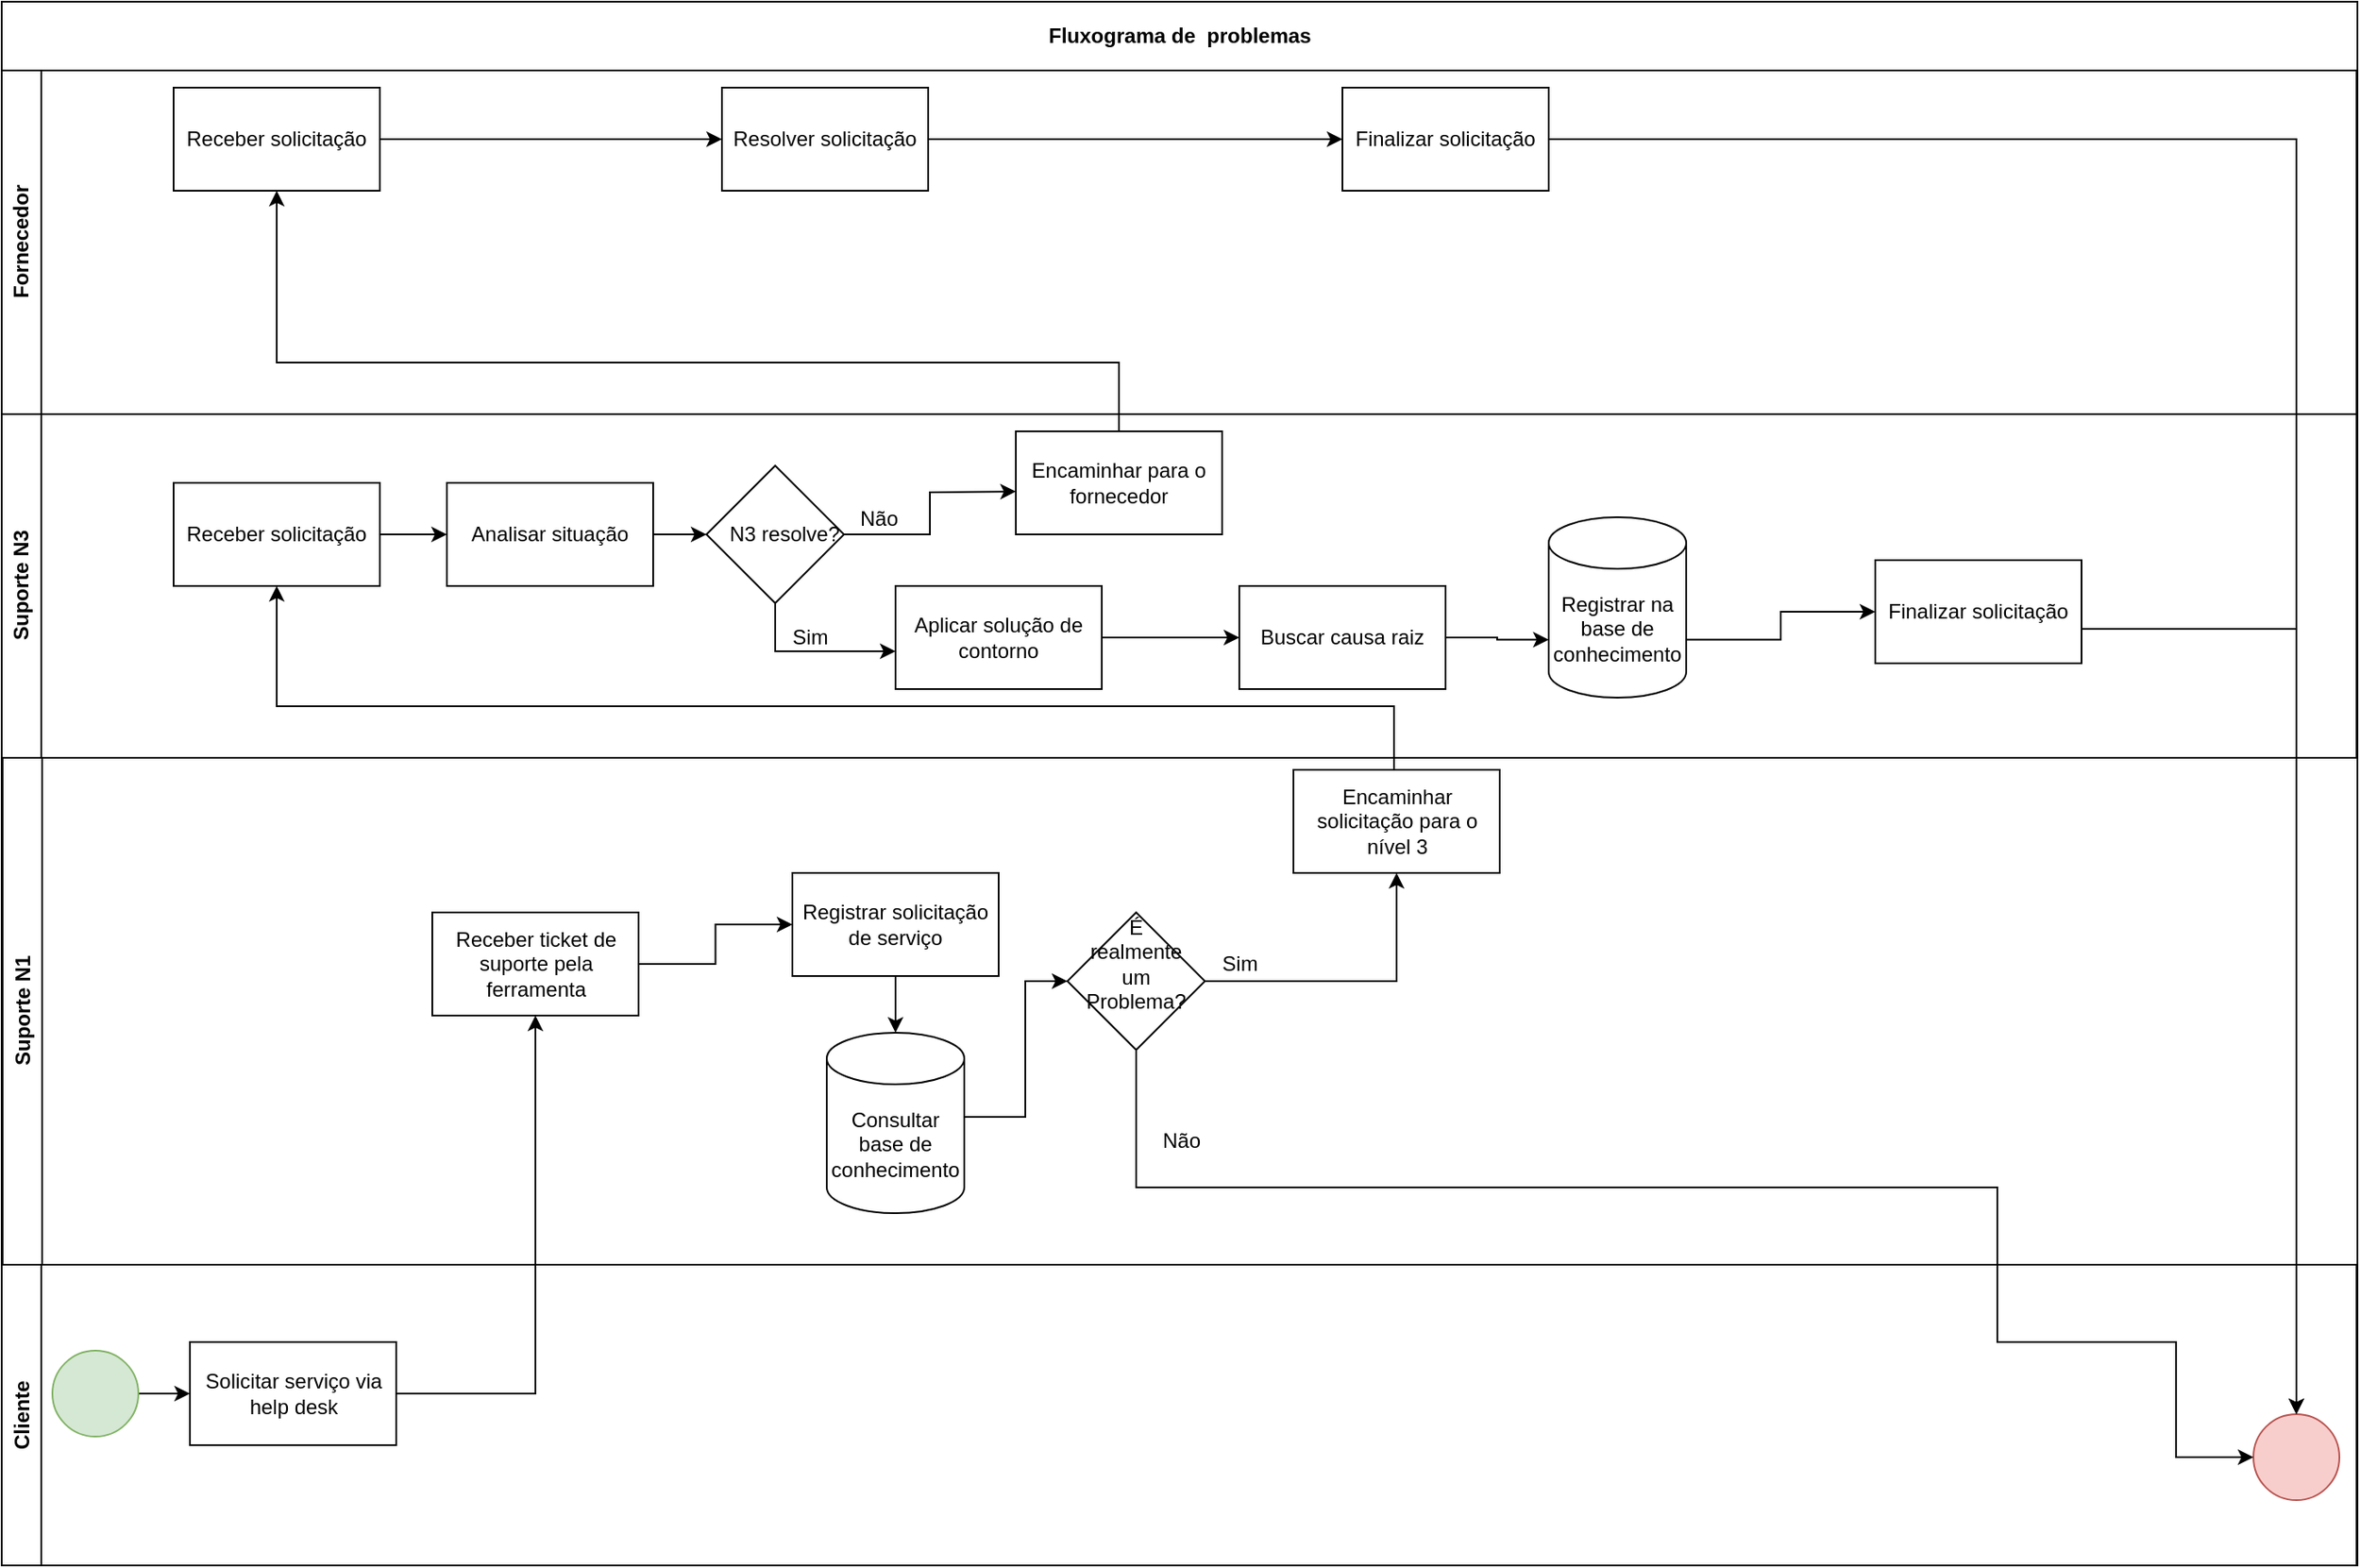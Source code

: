 <mxfile version="22.0.3" type="device">
  <diagram name="Página-1" id="_6nyS_gmHgbZPcV67bB7">
    <mxGraphModel dx="1036" dy="599" grid="1" gridSize="10" guides="1" tooltips="1" connect="1" arrows="1" fold="1" page="1" pageScale="1" pageWidth="1169" pageHeight="1654" math="0" shadow="0">
      <root>
        <mxCell id="0" />
        <mxCell id="1" parent="0" />
        <mxCell id="4VO9pOmTUZTED2HqAJUy-2" value="Fluxograma de&amp;nbsp; problemas" style="swimlane;whiteSpace=wrap;html=1;startSize=40;" parent="1" vertex="1">
          <mxGeometry x="750" y="30" width="1370.5" height="910" as="geometry" />
        </mxCell>
        <mxCell id="4VO9pOmTUZTED2HqAJUy-3" value="Suporte N3" style="swimlane;horizontal=0;whiteSpace=wrap;html=1;" parent="4VO9pOmTUZTED2HqAJUy-2" vertex="1">
          <mxGeometry y="240" width="1370" height="200" as="geometry" />
        </mxCell>
        <mxCell id="4VO9pOmTUZTED2HqAJUy-4" value="Finalizar solicitação" style="rounded=0;whiteSpace=wrap;html=1;" parent="4VO9pOmTUZTED2HqAJUy-3" vertex="1">
          <mxGeometry x="1090" y="85" width="120" height="60" as="geometry" />
        </mxCell>
        <mxCell id="4VO9pOmTUZTED2HqAJUy-5" value="Receber solicitação" style="rounded=0;whiteSpace=wrap;html=1;" parent="4VO9pOmTUZTED2HqAJUy-3" vertex="1">
          <mxGeometry x="100" y="40" width="120" height="60" as="geometry" />
        </mxCell>
        <mxCell id="4VO9pOmTUZTED2HqAJUy-6" value="Analisar situação" style="whiteSpace=wrap;html=1;rounded=0;" parent="4VO9pOmTUZTED2HqAJUy-3" vertex="1">
          <mxGeometry x="259" y="40" width="120" height="60" as="geometry" />
        </mxCell>
        <mxCell id="4VO9pOmTUZTED2HqAJUy-7" value="" style="edgeStyle=orthogonalEdgeStyle;rounded=0;orthogonalLoop=1;jettySize=auto;html=1;" parent="4VO9pOmTUZTED2HqAJUy-3" source="4VO9pOmTUZTED2HqAJUy-5" target="4VO9pOmTUZTED2HqAJUy-6" edge="1">
          <mxGeometry relative="1" as="geometry" />
        </mxCell>
        <mxCell id="4VO9pOmTUZTED2HqAJUy-8" value="" style="edgeStyle=orthogonalEdgeStyle;rounded=0;orthogonalLoop=1;jettySize=auto;html=1;entryX=0.5;entryY=1;entryDx=0;entryDy=0;" parent="4VO9pOmTUZTED2HqAJUy-3" source="4VO9pOmTUZTED2HqAJUy-9" edge="1">
          <mxGeometry relative="1" as="geometry">
            <mxPoint x="590" y="45" as="targetPoint" />
          </mxGeometry>
        </mxCell>
        <mxCell id="4VO9pOmTUZTED2HqAJUy-9" value="" style="rhombus;whiteSpace=wrap;html=1;rounded=0;" parent="4VO9pOmTUZTED2HqAJUy-3" vertex="1">
          <mxGeometry x="410" y="30" width="80" height="80" as="geometry" />
        </mxCell>
        <mxCell id="4VO9pOmTUZTED2HqAJUy-10" value="" style="edgeStyle=orthogonalEdgeStyle;rounded=0;orthogonalLoop=1;jettySize=auto;html=1;" parent="4VO9pOmTUZTED2HqAJUy-3" source="4VO9pOmTUZTED2HqAJUy-6" target="4VO9pOmTUZTED2HqAJUy-9" edge="1">
          <mxGeometry relative="1" as="geometry" />
        </mxCell>
        <mxCell id="4VO9pOmTUZTED2HqAJUy-11" value="N3 resolve?" style="text;html=1;align=center;verticalAlign=middle;resizable=0;points=[];autosize=1;strokeColor=none;fillColor=none;" parent="4VO9pOmTUZTED2HqAJUy-3" vertex="1">
          <mxGeometry x="410" y="55" width="90" height="30" as="geometry" />
        </mxCell>
        <mxCell id="4VO9pOmTUZTED2HqAJUy-12" value="Aplicar solução de contorno" style="whiteSpace=wrap;html=1;rounded=0;" parent="4VO9pOmTUZTED2HqAJUy-3" vertex="1">
          <mxGeometry x="520" y="100" width="120" height="60" as="geometry" />
        </mxCell>
        <mxCell id="4VO9pOmTUZTED2HqAJUy-13" value="" style="edgeStyle=orthogonalEdgeStyle;rounded=0;orthogonalLoop=1;jettySize=auto;html=1;" parent="4VO9pOmTUZTED2HqAJUy-3" source="4VO9pOmTUZTED2HqAJUy-9" target="4VO9pOmTUZTED2HqAJUy-12" edge="1">
          <mxGeometry relative="1" as="geometry">
            <Array as="points">
              <mxPoint x="450" y="138" />
            </Array>
          </mxGeometry>
        </mxCell>
        <mxCell id="4VO9pOmTUZTED2HqAJUy-14" value="Sim" style="text;html=1;align=center;verticalAlign=middle;resizable=0;points=[];autosize=1;strokeColor=none;fillColor=none;" parent="4VO9pOmTUZTED2HqAJUy-3" vertex="1">
          <mxGeometry x="450" y="115" width="40" height="30" as="geometry" />
        </mxCell>
        <mxCell id="4VO9pOmTUZTED2HqAJUy-82" value="" style="edgeStyle=orthogonalEdgeStyle;rounded=0;orthogonalLoop=1;jettySize=auto;html=1;entryX=0;entryY=0;entryDx=0;entryDy=71.25;entryPerimeter=0;" parent="4VO9pOmTUZTED2HqAJUy-3" source="4VO9pOmTUZTED2HqAJUy-16" target="vFVCbzbv6Hf4fSTV4lMY-1" edge="1">
          <mxGeometry relative="1" as="geometry">
            <mxPoint x="884" y="130" as="targetPoint" />
          </mxGeometry>
        </mxCell>
        <mxCell id="4VO9pOmTUZTED2HqAJUy-16" value="Buscar causa raiz" style="whiteSpace=wrap;html=1;rounded=0;" parent="4VO9pOmTUZTED2HqAJUy-3" vertex="1">
          <mxGeometry x="720" y="100" width="120" height="60" as="geometry" />
        </mxCell>
        <mxCell id="4VO9pOmTUZTED2HqAJUy-17" value="" style="edgeStyle=orthogonalEdgeStyle;rounded=0;orthogonalLoop=1;jettySize=auto;html=1;" parent="4VO9pOmTUZTED2HqAJUy-3" source="4VO9pOmTUZTED2HqAJUy-12" target="4VO9pOmTUZTED2HqAJUy-16" edge="1">
          <mxGeometry relative="1" as="geometry" />
        </mxCell>
        <mxCell id="4VO9pOmTUZTED2HqAJUy-18" value="Não&lt;br&gt;" style="text;html=1;align=center;verticalAlign=middle;resizable=0;points=[];autosize=1;strokeColor=none;fillColor=none;" parent="4VO9pOmTUZTED2HqAJUy-3" vertex="1">
          <mxGeometry x="485" y="46" width="50" height="30" as="geometry" />
        </mxCell>
        <mxCell id="4VO9pOmTUZTED2HqAJUy-19" value="Encaminhar para o fornecedor" style="rounded=0;whiteSpace=wrap;html=1;" parent="4VO9pOmTUZTED2HqAJUy-3" vertex="1">
          <mxGeometry x="590" y="10" width="120" height="60" as="geometry" />
        </mxCell>
        <mxCell id="4VO9pOmTUZTED2HqAJUy-83" style="edgeStyle=orthogonalEdgeStyle;rounded=0;orthogonalLoop=1;jettySize=auto;html=1;exitX=1;exitY=0;exitDx=0;exitDy=71.25;exitPerimeter=0;" parent="4VO9pOmTUZTED2HqAJUy-3" source="vFVCbzbv6Hf4fSTV4lMY-1" target="4VO9pOmTUZTED2HqAJUy-4" edge="1">
          <mxGeometry relative="1" as="geometry">
            <mxPoint x="1004" y="130" as="sourcePoint" />
          </mxGeometry>
        </mxCell>
        <mxCell id="vFVCbzbv6Hf4fSTV4lMY-1" value="Registrar na base de conhecimento" style="shape=cylinder3;whiteSpace=wrap;html=1;boundedLbl=1;backgroundOutline=1;size=15;" parent="4VO9pOmTUZTED2HqAJUy-3" vertex="1">
          <mxGeometry x="900" y="60" width="80" height="105" as="geometry" />
        </mxCell>
        <mxCell id="4VO9pOmTUZTED2HqAJUy-22" value="Fornecedor" style="swimlane;horizontal=0;whiteSpace=wrap;html=1;" parent="4VO9pOmTUZTED2HqAJUy-2" vertex="1">
          <mxGeometry y="40" width="1370" height="200" as="geometry" />
        </mxCell>
        <mxCell id="4VO9pOmTUZTED2HqAJUy-23" value="" style="edgeStyle=orthogonalEdgeStyle;rounded=0;orthogonalLoop=1;jettySize=auto;html=1;" parent="4VO9pOmTUZTED2HqAJUy-22" source="4VO9pOmTUZTED2HqAJUy-24" target="4VO9pOmTUZTED2HqAJUy-25" edge="1">
          <mxGeometry relative="1" as="geometry" />
        </mxCell>
        <mxCell id="4VO9pOmTUZTED2HqAJUy-24" value="Receber solicitação" style="rounded=0;whiteSpace=wrap;html=1;" parent="4VO9pOmTUZTED2HqAJUy-22" vertex="1">
          <mxGeometry x="100" y="10" width="120" height="60" as="geometry" />
        </mxCell>
        <mxCell id="4VO9pOmTUZTED2HqAJUy-25" value="Resolver solicitação" style="whiteSpace=wrap;html=1;rounded=0;" parent="4VO9pOmTUZTED2HqAJUy-22" vertex="1">
          <mxGeometry x="419" y="10" width="120" height="60" as="geometry" />
        </mxCell>
        <mxCell id="4VO9pOmTUZTED2HqAJUy-26" value="Finalizar solicitação" style="rounded=0;whiteSpace=wrap;html=1;" parent="4VO9pOmTUZTED2HqAJUy-22" vertex="1">
          <mxGeometry x="780" y="10" width="120" height="60" as="geometry" />
        </mxCell>
        <mxCell id="4VO9pOmTUZTED2HqAJUy-27" value="&lt;div style=&quot;text-align: justify;&quot;&gt;Suporte N1&lt;/div&gt;" style="swimlane;horizontal=0;whiteSpace=wrap;html=1;" parent="4VO9pOmTUZTED2HqAJUy-2" vertex="1">
          <mxGeometry x="0.5" y="440" width="1370" height="295" as="geometry" />
        </mxCell>
        <mxCell id="4VO9pOmTUZTED2HqAJUy-28" value="" style="edgeStyle=orthogonalEdgeStyle;rounded=0;orthogonalLoop=1;jettySize=auto;html=1;" parent="4VO9pOmTUZTED2HqAJUy-27" source="4VO9pOmTUZTED2HqAJUy-29" target="4VO9pOmTUZTED2HqAJUy-31" edge="1">
          <mxGeometry relative="1" as="geometry" />
        </mxCell>
        <mxCell id="4VO9pOmTUZTED2HqAJUy-29" value="Receber ticket de suporte pela ferramenta" style="whiteSpace=wrap;html=1;rounded=0;" parent="4VO9pOmTUZTED2HqAJUy-27" vertex="1">
          <mxGeometry x="250" y="90" width="120" height="60" as="geometry" />
        </mxCell>
        <mxCell id="4VO9pOmTUZTED2HqAJUy-30" value="" style="edgeStyle=orthogonalEdgeStyle;rounded=0;orthogonalLoop=1;jettySize=auto;html=1;" parent="4VO9pOmTUZTED2HqAJUy-27" source="4VO9pOmTUZTED2HqAJUy-31" edge="1">
          <mxGeometry relative="1" as="geometry">
            <mxPoint x="519.5" y="160" as="targetPoint" />
          </mxGeometry>
        </mxCell>
        <mxCell id="4VO9pOmTUZTED2HqAJUy-31" value="Registrar solicitação de serviço" style="whiteSpace=wrap;html=1;rounded=0;" parent="4VO9pOmTUZTED2HqAJUy-27" vertex="1">
          <mxGeometry x="459.5" y="67" width="120" height="60" as="geometry" />
        </mxCell>
        <mxCell id="4VO9pOmTUZTED2HqAJUy-32" value="" style="edgeStyle=orthogonalEdgeStyle;rounded=0;orthogonalLoop=1;jettySize=auto;html=1;entryX=0;entryY=0.5;entryDx=0;entryDy=0;exitX=1;exitY=0.5;exitDx=0;exitDy=0;exitPerimeter=0;" parent="4VO9pOmTUZTED2HqAJUy-27" source="vFVCbzbv6Hf4fSTV4lMY-4" target="4VO9pOmTUZTED2HqAJUy-35" edge="1">
          <mxGeometry relative="1" as="geometry">
            <mxPoint x="580" y="209" as="sourcePoint" />
            <mxPoint x="649.974" y="139.974" as="targetPoint" />
            <Array as="points">
              <mxPoint x="560" y="209" />
              <mxPoint x="595" y="209" />
              <mxPoint x="595" y="130" />
            </Array>
          </mxGeometry>
        </mxCell>
        <mxCell id="4VO9pOmTUZTED2HqAJUy-34" value="" style="edgeStyle=orthogonalEdgeStyle;rounded=0;orthogonalLoop=1;jettySize=auto;html=1;entryX=0.5;entryY=1;entryDx=0;entryDy=0;" parent="4VO9pOmTUZTED2HqAJUy-27" source="4VO9pOmTUZTED2HqAJUy-35" edge="1" target="4VO9pOmTUZTED2HqAJUy-41">
          <mxGeometry relative="1" as="geometry">
            <mxPoint x="809.5" y="130" as="targetPoint" />
          </mxGeometry>
        </mxCell>
        <mxCell id="4VO9pOmTUZTED2HqAJUy-35" value="" style="rhombus;whiteSpace=wrap;html=1;rounded=0;" parent="4VO9pOmTUZTED2HqAJUy-27" vertex="1">
          <mxGeometry x="619.5" y="90" width="80" height="80" as="geometry" />
        </mxCell>
        <mxCell id="4VO9pOmTUZTED2HqAJUy-36" value="É realmente um Problema?" style="text;html=1;strokeColor=none;fillColor=none;align=center;verticalAlign=middle;whiteSpace=wrap;rounded=0;" parent="4VO9pOmTUZTED2HqAJUy-27" vertex="1">
          <mxGeometry x="629.5" y="103.5" width="60" height="33" as="geometry" />
        </mxCell>
        <mxCell id="4VO9pOmTUZTED2HqAJUy-40" value="Sim&lt;br&gt;" style="text;html=1;align=center;verticalAlign=middle;resizable=0;points=[];autosize=1;strokeColor=none;fillColor=none;" parent="4VO9pOmTUZTED2HqAJUy-27" vertex="1">
          <mxGeometry x="699.5" y="105" width="40" height="30" as="geometry" />
        </mxCell>
        <mxCell id="4VO9pOmTUZTED2HqAJUy-41" value="Encaminhar solicitação para o nível 3" style="whiteSpace=wrap;html=1;" parent="4VO9pOmTUZTED2HqAJUy-27" vertex="1">
          <mxGeometry x="751" y="7" width="120" height="60" as="geometry" />
        </mxCell>
        <mxCell id="4VO9pOmTUZTED2HqAJUy-49" value="Não&lt;br&gt;" style="text;html=1;align=center;verticalAlign=middle;resizable=0;points=[];autosize=1;strokeColor=none;fillColor=none;" parent="4VO9pOmTUZTED2HqAJUy-27" vertex="1">
          <mxGeometry x="660" y="208" width="50" height="30" as="geometry" />
        </mxCell>
        <mxCell id="vFVCbzbv6Hf4fSTV4lMY-4" value="Consultar base de conhecimento" style="shape=cylinder3;whiteSpace=wrap;html=1;boundedLbl=1;backgroundOutline=1;size=15;" parent="4VO9pOmTUZTED2HqAJUy-27" vertex="1">
          <mxGeometry x="479.5" y="160" width="80" height="105" as="geometry" />
        </mxCell>
        <mxCell id="4VO9pOmTUZTED2HqAJUy-68" value="Cliente" style="swimlane;horizontal=0;whiteSpace=wrap;html=1;" parent="4VO9pOmTUZTED2HqAJUy-2" vertex="1">
          <mxGeometry y="735" width="1370" height="175" as="geometry" />
        </mxCell>
        <mxCell id="4VO9pOmTUZTED2HqAJUy-69" value="" style="edgeStyle=orthogonalEdgeStyle;rounded=0;orthogonalLoop=1;jettySize=auto;html=1;" parent="4VO9pOmTUZTED2HqAJUy-68" source="4VO9pOmTUZTED2HqAJUy-70" target="4VO9pOmTUZTED2HqAJUy-71" edge="1">
          <mxGeometry relative="1" as="geometry" />
        </mxCell>
        <mxCell id="4VO9pOmTUZTED2HqAJUy-70" value="" style="ellipse;whiteSpace=wrap;html=1;aspect=fixed;fillColor=#d5e8d4;strokeColor=#82b366;" parent="4VO9pOmTUZTED2HqAJUy-68" vertex="1">
          <mxGeometry x="29.5" y="50" width="50" height="50" as="geometry" />
        </mxCell>
        <mxCell id="4VO9pOmTUZTED2HqAJUy-71" value="Solicitar serviço via help desk" style="rounded=0;whiteSpace=wrap;html=1;" parent="4VO9pOmTUZTED2HqAJUy-68" vertex="1">
          <mxGeometry x="109.5" y="45" width="120" height="60" as="geometry" />
        </mxCell>
        <mxCell id="4VO9pOmTUZTED2HqAJUy-20" value="" style="ellipse;whiteSpace=wrap;html=1;aspect=fixed;fillColor=#f8cecc;strokeColor=#b85450;" parent="4VO9pOmTUZTED2HqAJUy-68" vertex="1">
          <mxGeometry x="1310" y="87" width="50" height="50" as="geometry" />
        </mxCell>
        <mxCell id="4VO9pOmTUZTED2HqAJUy-72" value="" style="edgeStyle=orthogonalEdgeStyle;rounded=0;orthogonalLoop=1;jettySize=auto;html=1;" parent="4VO9pOmTUZTED2HqAJUy-2" source="4VO9pOmTUZTED2HqAJUy-71" target="4VO9pOmTUZTED2HqAJUy-29" edge="1">
          <mxGeometry relative="1" as="geometry" />
        </mxCell>
        <mxCell id="4VO9pOmTUZTED2HqAJUy-74" style="edgeStyle=orthogonalEdgeStyle;rounded=0;orthogonalLoop=1;jettySize=auto;html=1;entryX=0.5;entryY=1;entryDx=0;entryDy=0;" parent="4VO9pOmTUZTED2HqAJUy-2" source="4VO9pOmTUZTED2HqAJUy-19" target="4VO9pOmTUZTED2HqAJUy-24" edge="1">
          <mxGeometry relative="1" as="geometry">
            <Array as="points">
              <mxPoint x="650" y="210" />
              <mxPoint x="160" y="210" />
            </Array>
          </mxGeometry>
        </mxCell>
        <mxCell id="4VO9pOmTUZTED2HqAJUy-75" value="" style="edgeStyle=orthogonalEdgeStyle;rounded=0;orthogonalLoop=1;jettySize=auto;html=1;" parent="4VO9pOmTUZTED2HqAJUy-2" source="4VO9pOmTUZTED2HqAJUy-25" edge="1">
          <mxGeometry relative="1" as="geometry">
            <mxPoint x="780" y="80" as="targetPoint" />
          </mxGeometry>
        </mxCell>
        <mxCell id="4VO9pOmTUZTED2HqAJUy-77" style="edgeStyle=orthogonalEdgeStyle;rounded=0;orthogonalLoop=1;jettySize=auto;html=1;entryX=0.5;entryY=0;entryDx=0;entryDy=0;" parent="4VO9pOmTUZTED2HqAJUy-2" source="4VO9pOmTUZTED2HqAJUy-26" target="4VO9pOmTUZTED2HqAJUy-20" edge="1">
          <mxGeometry relative="1" as="geometry" />
        </mxCell>
        <mxCell id="4VO9pOmTUZTED2HqAJUy-66" value="" style="edgeStyle=orthogonalEdgeStyle;rounded=0;orthogonalLoop=1;jettySize=auto;html=1;exitX=0.5;exitY=1;exitDx=0;exitDy=0;entryX=0;entryY=0.5;entryDx=0;entryDy=0;" parent="4VO9pOmTUZTED2HqAJUy-2" source="4VO9pOmTUZTED2HqAJUy-35" target="4VO9pOmTUZTED2HqAJUy-20" edge="1">
          <mxGeometry relative="1" as="geometry">
            <mxPoint x="659" y="936.97" as="sourcePoint" />
            <mxPoint x="1335" y="872" as="targetPoint" />
            <Array as="points">
              <mxPoint x="660" y="690" />
              <mxPoint x="1161" y="690" />
              <mxPoint x="1161" y="780" />
              <mxPoint x="1265" y="780" />
              <mxPoint x="1265" y="847" />
            </Array>
          </mxGeometry>
        </mxCell>
        <mxCell id="4VO9pOmTUZTED2HqAJUy-80" style="edgeStyle=orthogonalEdgeStyle;rounded=0;orthogonalLoop=1;jettySize=auto;html=1;entryX=0.5;entryY=1;entryDx=0;entryDy=0;" parent="4VO9pOmTUZTED2HqAJUy-2" source="4VO9pOmTUZTED2HqAJUy-41" target="4VO9pOmTUZTED2HqAJUy-5" edge="1">
          <mxGeometry relative="1" as="geometry">
            <Array as="points">
              <mxPoint x="810" y="410" />
              <mxPoint x="160" y="410" />
            </Array>
          </mxGeometry>
        </mxCell>
        <mxCell id="4VO9pOmTUZTED2HqAJUy-79" value="" style="edgeStyle=orthogonalEdgeStyle;rounded=0;orthogonalLoop=1;jettySize=auto;html=1;" parent="4VO9pOmTUZTED2HqAJUy-2" source="4VO9pOmTUZTED2HqAJUy-4" target="4VO9pOmTUZTED2HqAJUy-20" edge="1">
          <mxGeometry relative="1" as="geometry">
            <Array as="points">
              <mxPoint x="1250" y="365" />
              <mxPoint x="1250" y="365" />
            </Array>
          </mxGeometry>
        </mxCell>
      </root>
    </mxGraphModel>
  </diagram>
</mxfile>
